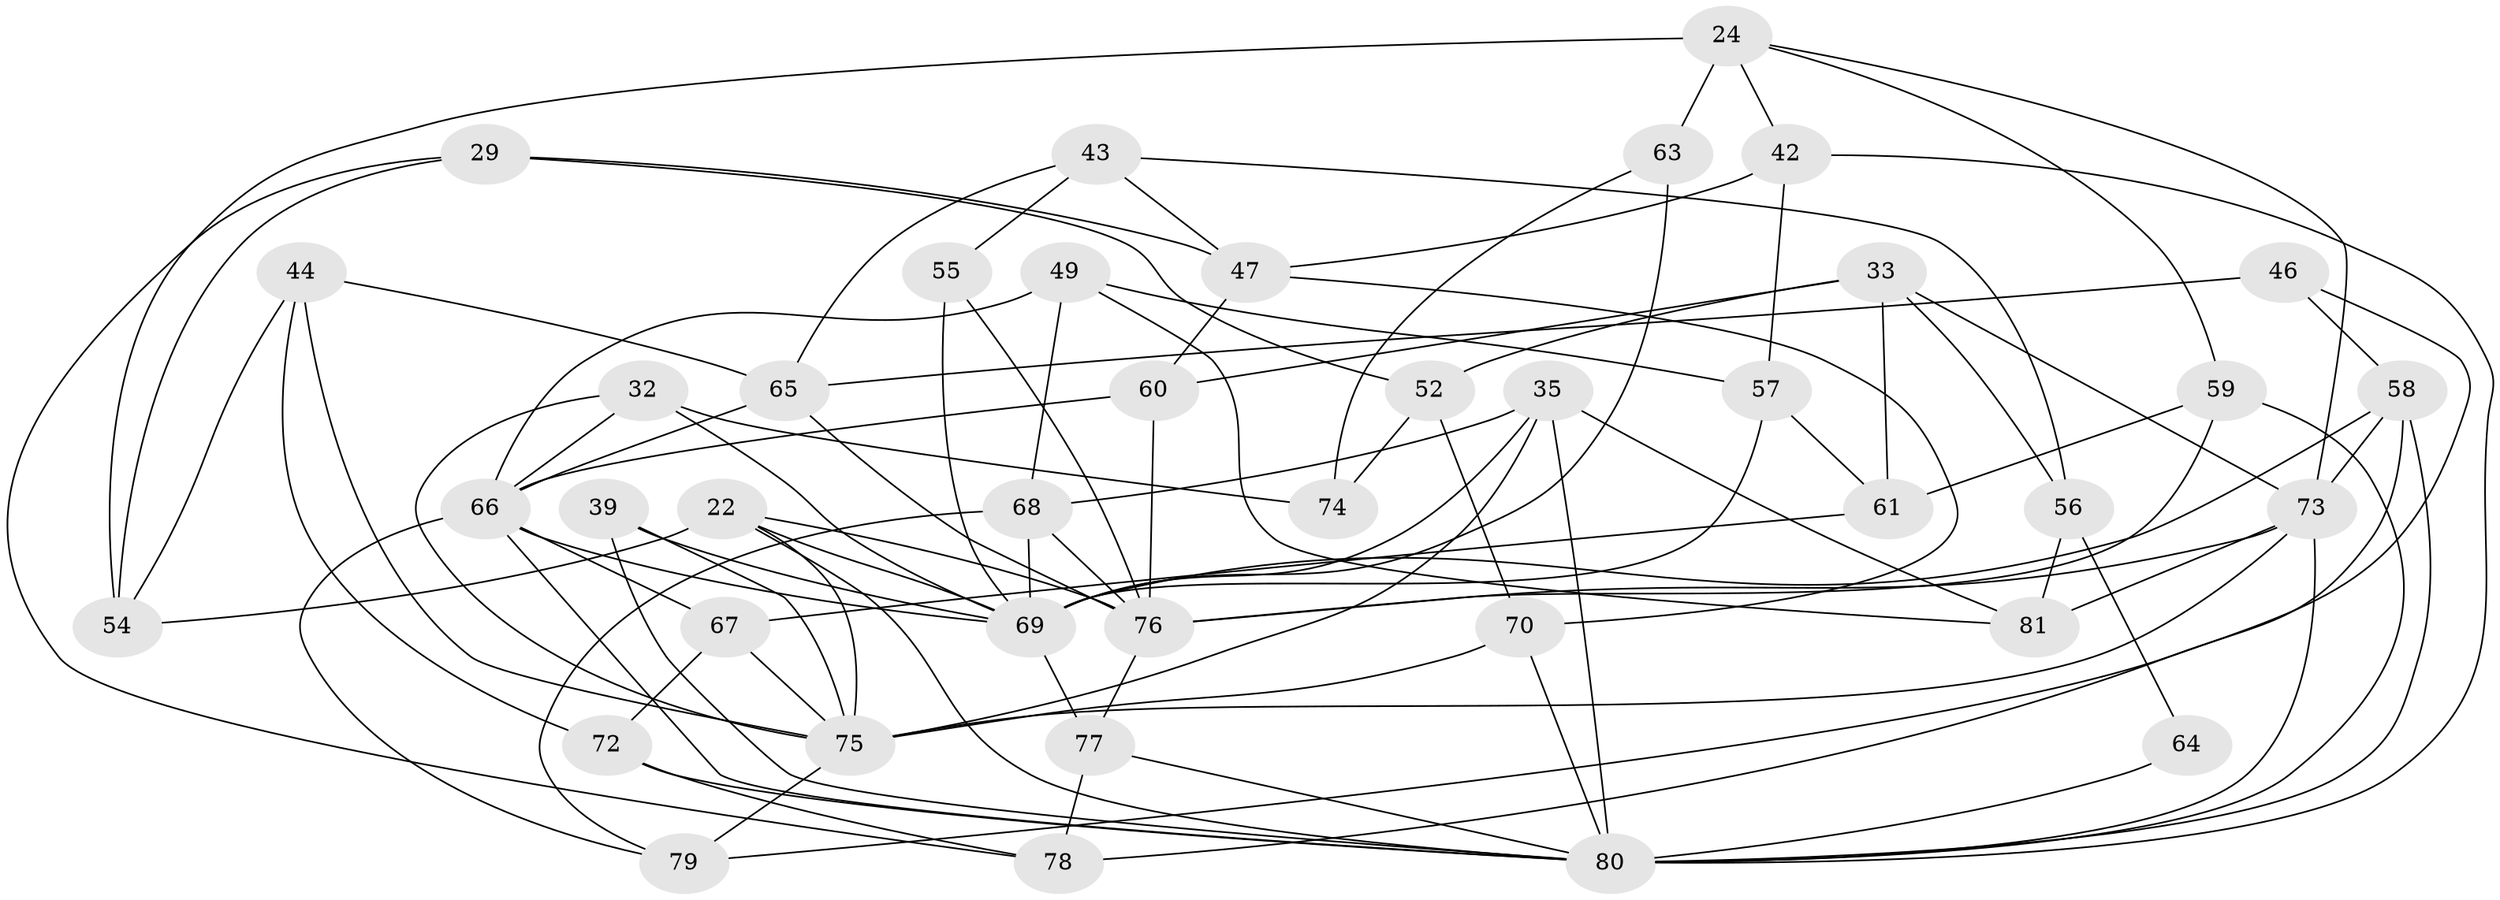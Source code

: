 // original degree distribution, {4: 1.0}
// Generated by graph-tools (version 1.1) at 2025/57/03/09/25 04:57:41]
// undirected, 40 vertices, 96 edges
graph export_dot {
graph [start="1"]
  node [color=gray90,style=filled];
  22 [super="+19"];
  24 [super="+9"];
  29;
  32 [super="+26"];
  33 [super="+16"];
  35 [super="+1+5"];
  39;
  42;
  43 [super="+10"];
  44;
  46;
  47 [super="+23"];
  49;
  52;
  54;
  55;
  56 [super="+21"];
  57 [super="+41"];
  58 [super="+4+20"];
  59;
  60;
  61 [super="+53"];
  63;
  64;
  65 [super="+36"];
  66 [super="+62"];
  67;
  68 [super="+34"];
  69 [super="+15+28+38+45"];
  70;
  72;
  73 [super="+3+12+37"];
  74;
  75 [super="+31"];
  76 [super="+51"];
  77 [super="+50"];
  78;
  79;
  80 [super="+6+14+71+25"];
  81 [super="+13"];
  22 -- 75;
  22 -- 80;
  22 -- 69 [weight=2];
  22 -- 76;
  22 -- 54;
  24 -- 63 [weight=2];
  24 -- 54;
  24 -- 42;
  24 -- 59;
  24 -- 73;
  29 -- 78;
  29 -- 54;
  29 -- 52;
  29 -- 47;
  32 -- 74 [weight=2];
  32 -- 75;
  32 -- 66 [weight=2];
  32 -- 69;
  33 -- 61 [weight=2];
  33 -- 52;
  33 -- 56;
  33 -- 73;
  33 -- 60;
  35 -- 68 [weight=2];
  35 -- 80 [weight=2];
  35 -- 81;
  35 -- 75;
  35 -- 69 [weight=2];
  39 -- 80;
  39 -- 75;
  39 -- 69 [weight=2];
  42 -- 47;
  42 -- 80;
  42 -- 57;
  43 -- 65;
  43 -- 55 [weight=2];
  43 -- 56;
  43 -- 47 [weight=2];
  44 -- 54;
  44 -- 72;
  44 -- 65;
  44 -- 75;
  46 -- 58;
  46 -- 65 [weight=2];
  46 -- 79;
  47 -- 70;
  47 -- 60;
  49 -- 57;
  49 -- 68;
  49 -- 81;
  49 -- 66;
  52 -- 70;
  52 -- 74;
  55 -- 76;
  55 -- 69;
  56 -- 64 [weight=2];
  56 -- 81 [weight=2];
  57 -- 61 [weight=2];
  57 -- 69 [weight=2];
  58 -- 78;
  58 -- 73 [weight=2];
  58 -- 80 [weight=2];
  58 -- 69 [weight=2];
  59 -- 61;
  59 -- 80;
  59 -- 76;
  60 -- 66;
  60 -- 76;
  61 -- 67;
  63 -- 74;
  63 -- 69;
  64 -- 80 [weight=2];
  65 -- 66;
  65 -- 76;
  66 -- 79;
  66 -- 69 [weight=2];
  66 -- 80;
  66 -- 67;
  67 -- 75;
  67 -- 72;
  68 -- 79;
  68 -- 76;
  68 -- 69;
  69 -- 77 [weight=2];
  70 -- 80;
  70 -- 75;
  72 -- 78;
  72 -- 80;
  73 -- 81 [weight=2];
  73 -- 80;
  73 -- 76;
  73 -- 75 [weight=2];
  75 -- 79;
  76 -- 77;
  77 -- 80 [weight=2];
  77 -- 78;
}
